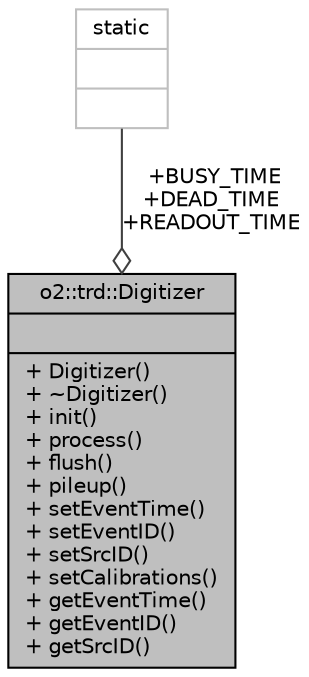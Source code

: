 digraph "o2::trd::Digitizer"
{
 // INTERACTIVE_SVG=YES
  bgcolor="transparent";
  edge [fontname="Helvetica",fontsize="10",labelfontname="Helvetica",labelfontsize="10"];
  node [fontname="Helvetica",fontsize="10",shape=record];
  Node1 [label="{o2::trd::Digitizer\n||+ Digitizer()\l+ ~Digitizer()\l+ init()\l+ process()\l+ flush()\l+ pileup()\l+ setEventTime()\l+ setEventID()\l+ setSrcID()\l+ setCalibrations()\l+ getEventTime()\l+ getEventID()\l+ getSrcID()\l}",height=0.2,width=0.4,color="black", fillcolor="grey75", style="filled", fontcolor="black"];
  Node2 -> Node1 [color="grey25",fontsize="10",style="solid",label=" +BUSY_TIME\n+DEAD_TIME\n+READOUT_TIME" ,arrowhead="odiamond",fontname="Helvetica"];
  Node2 [label="{static\n||}",height=0.2,width=0.4,color="grey75"];
}
